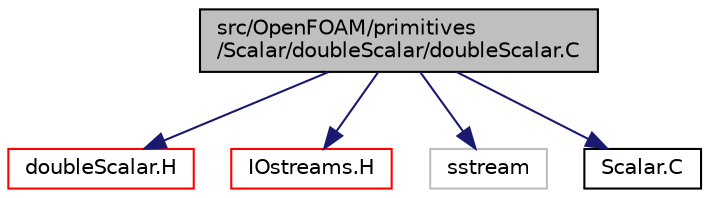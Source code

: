 digraph "src/OpenFOAM/primitives/Scalar/doubleScalar/doubleScalar.C"
{
  bgcolor="transparent";
  edge [fontname="Helvetica",fontsize="10",labelfontname="Helvetica",labelfontsize="10"];
  node [fontname="Helvetica",fontsize="10",shape=record];
  Node0 [label="src/OpenFOAM/primitives\l/Scalar/doubleScalar/doubleScalar.C",height=0.2,width=0.4,color="black", fillcolor="grey75", style="filled", fontcolor="black"];
  Node0 -> Node1 [color="midnightblue",fontsize="10",style="solid",fontname="Helvetica"];
  Node1 [label="doubleScalar.H",height=0.2,width=0.4,color="red",URL="$a13304.html"];
  Node0 -> Node27 [color="midnightblue",fontsize="10",style="solid",fontname="Helvetica"];
  Node27 [label="IOstreams.H",height=0.2,width=0.4,color="red",URL="$a09830.html",tooltip="Useful combination of include files which define Sin, Sout and Serr and the use of IO streams general..."];
  Node0 -> Node70 [color="midnightblue",fontsize="10",style="solid",fontname="Helvetica"];
  Node70 [label="sstream",height=0.2,width=0.4,color="grey75"];
  Node0 -> Node71 [color="midnightblue",fontsize="10",style="solid",fontname="Helvetica"];
  Node71 [label="Scalar.C",height=0.2,width=0.4,color="black",URL="$a13337.html"];
}
